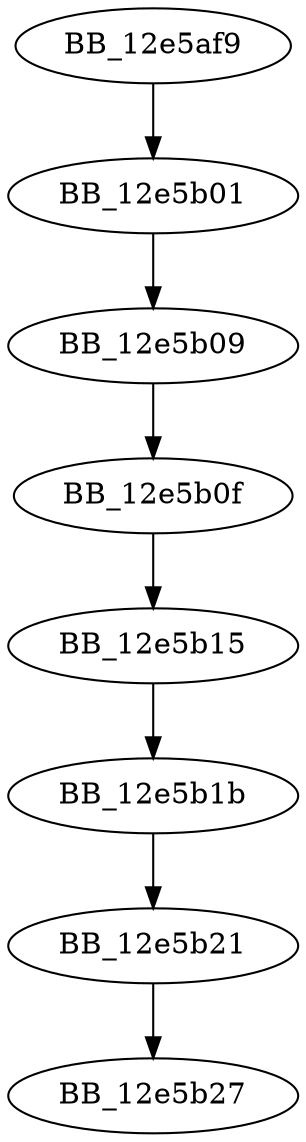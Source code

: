 DiGraph __init_pointers{
BB_12e5af9->BB_12e5b01
BB_12e5b01->BB_12e5b09
BB_12e5b09->BB_12e5b0f
BB_12e5b0f->BB_12e5b15
BB_12e5b15->BB_12e5b1b
BB_12e5b1b->BB_12e5b21
BB_12e5b21->BB_12e5b27
}

